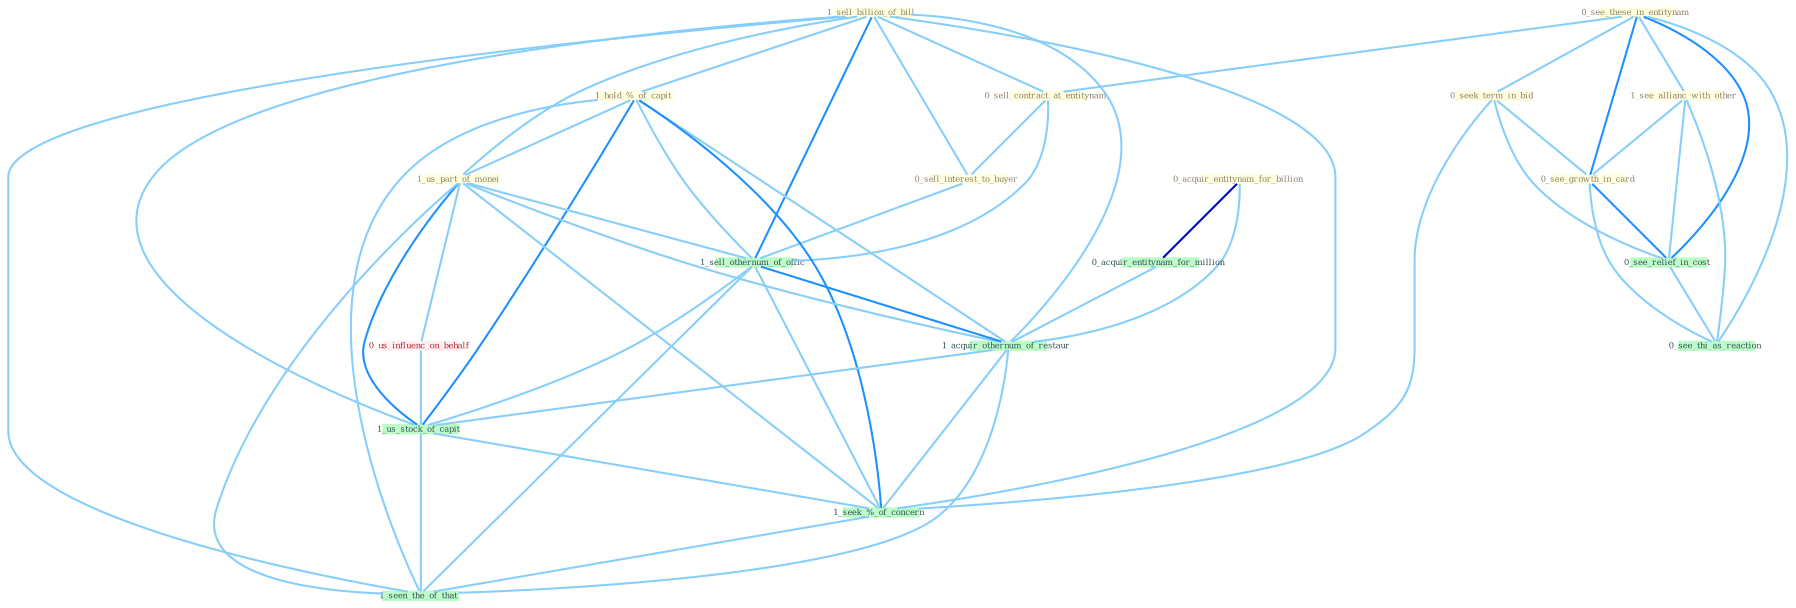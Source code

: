 Graph G{ 
    node
    [shape=polygon,style=filled,width=.5,height=.06,color="#BDFCC9",fixedsize=true,fontsize=4,
    fontcolor="#2f4f4f"];
    {node
    [color="#ffffe0", fontcolor="#8b7d6b"] "1_sell_billion_of_bill " "0_see_these_in_entitynam " "0_sell_contract_at_entitynam " "0_sell_interest_to_buyer " "1_see_allianc_with_other " "1_hold_%_of_capit " "1_us_part_of_monei " "0_acquir_entitynam_for_billion " "0_seek_term_in_bid " "0_see_growth_in_card "}
{node [color="#fff0f5", fontcolor="#b22222"] "0_us_influenc_on_behalf "}
edge [color="#B0E2FF"];

	"1_sell_billion_of_bill " -- "0_sell_contract_at_entitynam " [w="1", color="#87cefa" ];
	"1_sell_billion_of_bill " -- "0_sell_interest_to_buyer " [w="1", color="#87cefa" ];
	"1_sell_billion_of_bill " -- "1_hold_%_of_capit " [w="1", color="#87cefa" ];
	"1_sell_billion_of_bill " -- "1_us_part_of_monei " [w="1", color="#87cefa" ];
	"1_sell_billion_of_bill " -- "1_sell_othernum_of_offic " [w="2", color="#1e90ff" , len=0.8];
	"1_sell_billion_of_bill " -- "1_acquir_othernum_of_restaur " [w="1", color="#87cefa" ];
	"1_sell_billion_of_bill " -- "1_us_stock_of_capit " [w="1", color="#87cefa" ];
	"1_sell_billion_of_bill " -- "1_seek_%_of_concern " [w="1", color="#87cefa" ];
	"1_sell_billion_of_bill " -- "1_seen_the_of_that " [w="1", color="#87cefa" ];
	"0_see_these_in_entitynam " -- "0_sell_contract_at_entitynam " [w="1", color="#87cefa" ];
	"0_see_these_in_entitynam " -- "1_see_allianc_with_other " [w="1", color="#87cefa" ];
	"0_see_these_in_entitynam " -- "0_seek_term_in_bid " [w="1", color="#87cefa" ];
	"0_see_these_in_entitynam " -- "0_see_growth_in_card " [w="2", color="#1e90ff" , len=0.8];
	"0_see_these_in_entitynam " -- "0_see_relief_in_cost " [w="2", color="#1e90ff" , len=0.8];
	"0_see_these_in_entitynam " -- "0_see_thi_as_reaction " [w="1", color="#87cefa" ];
	"0_sell_contract_at_entitynam " -- "0_sell_interest_to_buyer " [w="1", color="#87cefa" ];
	"0_sell_contract_at_entitynam " -- "1_sell_othernum_of_offic " [w="1", color="#87cefa" ];
	"0_sell_interest_to_buyer " -- "1_sell_othernum_of_offic " [w="1", color="#87cefa" ];
	"1_see_allianc_with_other " -- "0_see_growth_in_card " [w="1", color="#87cefa" ];
	"1_see_allianc_with_other " -- "0_see_relief_in_cost " [w="1", color="#87cefa" ];
	"1_see_allianc_with_other " -- "0_see_thi_as_reaction " [w="1", color="#87cefa" ];
	"1_hold_%_of_capit " -- "1_us_part_of_monei " [w="1", color="#87cefa" ];
	"1_hold_%_of_capit " -- "1_sell_othernum_of_offic " [w="1", color="#87cefa" ];
	"1_hold_%_of_capit " -- "1_acquir_othernum_of_restaur " [w="1", color="#87cefa" ];
	"1_hold_%_of_capit " -- "1_us_stock_of_capit " [w="2", color="#1e90ff" , len=0.8];
	"1_hold_%_of_capit " -- "1_seek_%_of_concern " [w="2", color="#1e90ff" , len=0.8];
	"1_hold_%_of_capit " -- "1_seen_the_of_that " [w="1", color="#87cefa" ];
	"1_us_part_of_monei " -- "1_sell_othernum_of_offic " [w="1", color="#87cefa" ];
	"1_us_part_of_monei " -- "0_us_influenc_on_behalf " [w="1", color="#87cefa" ];
	"1_us_part_of_monei " -- "1_acquir_othernum_of_restaur " [w="1", color="#87cefa" ];
	"1_us_part_of_monei " -- "1_us_stock_of_capit " [w="2", color="#1e90ff" , len=0.8];
	"1_us_part_of_monei " -- "1_seek_%_of_concern " [w="1", color="#87cefa" ];
	"1_us_part_of_monei " -- "1_seen_the_of_that " [w="1", color="#87cefa" ];
	"0_acquir_entitynam_for_billion " -- "0_acquir_entitynam_for_million " [w="3", color="#0000cd" , len=0.6];
	"0_acquir_entitynam_for_billion " -- "1_acquir_othernum_of_restaur " [w="1", color="#87cefa" ];
	"0_seek_term_in_bid " -- "0_see_growth_in_card " [w="1", color="#87cefa" ];
	"0_seek_term_in_bid " -- "0_see_relief_in_cost " [w="1", color="#87cefa" ];
	"0_seek_term_in_bid " -- "1_seek_%_of_concern " [w="1", color="#87cefa" ];
	"0_see_growth_in_card " -- "0_see_relief_in_cost " [w="2", color="#1e90ff" , len=0.8];
	"0_see_growth_in_card " -- "0_see_thi_as_reaction " [w="1", color="#87cefa" ];
	"0_acquir_entitynam_for_million " -- "1_acquir_othernum_of_restaur " [w="1", color="#87cefa" ];
	"1_sell_othernum_of_offic " -- "1_acquir_othernum_of_restaur " [w="2", color="#1e90ff" , len=0.8];
	"1_sell_othernum_of_offic " -- "1_us_stock_of_capit " [w="1", color="#87cefa" ];
	"1_sell_othernum_of_offic " -- "1_seek_%_of_concern " [w="1", color="#87cefa" ];
	"1_sell_othernum_of_offic " -- "1_seen_the_of_that " [w="1", color="#87cefa" ];
	"0_us_influenc_on_behalf " -- "1_us_stock_of_capit " [w="1", color="#87cefa" ];
	"0_see_relief_in_cost " -- "0_see_thi_as_reaction " [w="1", color="#87cefa" ];
	"1_acquir_othernum_of_restaur " -- "1_us_stock_of_capit " [w="1", color="#87cefa" ];
	"1_acquir_othernum_of_restaur " -- "1_seek_%_of_concern " [w="1", color="#87cefa" ];
	"1_acquir_othernum_of_restaur " -- "1_seen_the_of_that " [w="1", color="#87cefa" ];
	"1_us_stock_of_capit " -- "1_seek_%_of_concern " [w="1", color="#87cefa" ];
	"1_us_stock_of_capit " -- "1_seen_the_of_that " [w="1", color="#87cefa" ];
	"1_seek_%_of_concern " -- "1_seen_the_of_that " [w="1", color="#87cefa" ];
}